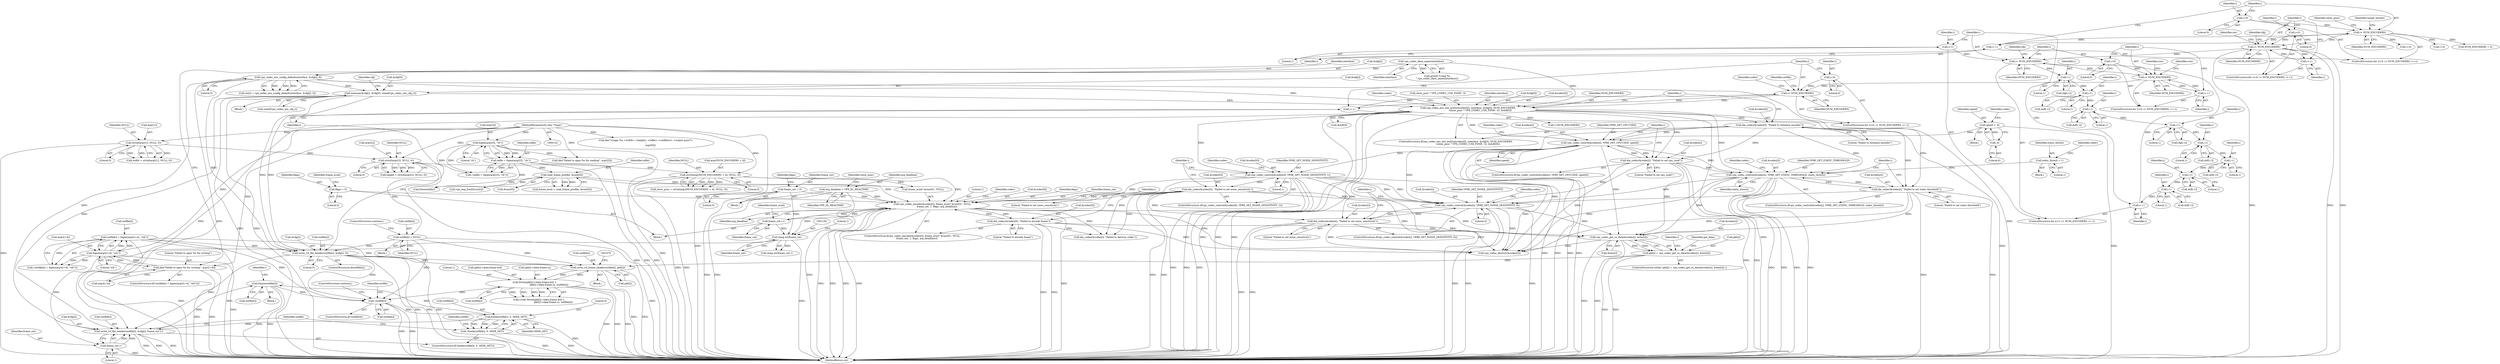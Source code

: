digraph "1_Android_5a9753fca56f0eeb9f61e342b2fccffc364f9426_22@API" {
"1001288" [label="(Call,fclose(outfile[i]))"];
"1001277" [label="(Call,write_ivf_file_header(outfile[i], &cfg[i], frame_cnt-1))"];
"1001271" [label="(Call,fseek(outfile[i], 0, SEEK_SET))"];
"1001264" [label="(Call,!outfile[i])"];
"1000707" [label="(Call,write_ivf_file_header(outfile[i], &cfg[i], 0))"];
"1000273" [label="(Call,outfile[i] = fopen(argv[i+4], \"wb\"))"];
"1000277" [label="(Call,fopen(argv[i+4], \"wb\"))"];
"1000284" [label="(Call,die(\"Failed to open %s for writing\", argv[i+4]))"];
"1000134" [label="(MethodParameterIn,char **argv)"];
"1000265" [label="(Call,outfile[i] = NULL)"];
"1000209" [label="(Call,strtol(argv[2], NULL, 0))"];
"1000201" [label="(Call,strtol(argv[1], NULL, 0))"];
"1000491" [label="(Call,memcpy(&cfg[i], &cfg[0], sizeof(vpx_codec_enc_cfg_t)))"];
"1000315" [label="(Call,vpx_codec_enc_config_default(interface, &cfg[i], 0))"];
"1000197" [label="(Call,vpx_codec_iface_name(interface))"];
"1001288" [label="(Call,fclose(outfile[i]))"];
"1001071" [label="(Call,fwrite(pkt[i]->data.frame.buf, 1,\n                                      pkt[i]->data.frame.sz, outfile[i]))"];
"1001062" [label="(Call,write_ivf_frame_header(outfile[i], pkt[i]))"];
"1001037" [label="(Call,pkt[i] = vpx_codec_get_cx_data(&codec[i], &iter[i]))"];
"1001041" [label="(Call,vpx_codec_get_cx_data(&codec[i], &iter[i]))"];
"1001015" [label="(Call,die_codec(&codec[0], \"Failed to encode frame\"))"];
"1000999" [label="(Call,vpx_codec_encode(&codec[0], frame_avail? &raw[0] : NULL,\n            frame_cnt, 1, flags, arg_deadline))"];
"1000807" [label="(Call,die_codec(&codec[0], \"Failed to set noise_sensitivity\"))"];
"1000800" [label="(Call,vpx_codec_control(&codec[0], VP8E_SET_NOISE_SENSITIVITY, 1))"];
"1000717" [label="(Call,vpx_codec_enc_init_multi(&codec[0], interface, &cfg[0], NUM_ENCODERS,\n                                 (show_psnr ? VPX_CODEC_USE_PSNR : 0), &dsf[0]))"];
"1000698" [label="(Call,i< NUM_ENCODERS)"];
"1000695" [label="(Call,i=0)"];
"1000701" [label="(Call,i++)"];
"1000637" [label="(Call,i< NUM_ENCODERS)"];
"1000640" [label="(Call,i++)"];
"1000634" [label="(Call,i=0)"];
"1000485" [label="(Call,i< NUM_ENCODERS)"];
"1000488" [label="(Call,i++)"];
"1000601" [label="(Call,i-1)"];
"1000586" [label="(Call,i-1)"];
"1000570" [label="(Call,i-1)"];
"1000562" [label="(Call,i-1)"];
"1000555" [label="(Call,i-1)"];
"1000542" [label="(Call,i-1)"];
"1000534" [label="(Call,i-1)"];
"1000527" [label="(Call,i-1)"];
"1000482" [label="(Call,i=1)"];
"1000305" [label="(Call,i< NUM_ENCODERS)"];
"1000308" [label="(Call,i++)"];
"1000302" [label="(Call,i=0)"];
"1000253" [label="(Call,i< NUM_ENCODERS)"];
"1000250" [label="(Call,i=0)"];
"1000256" [label="(Call,i++)"];
"1000736" [label="(Call,die_codec(&codec[0], \"Failed to initialize encoder\"))"];
"1000857" [label="(Call,read_frame_p(infile, &raw[0]))"];
"1000237" [label="(Call,infile = fopen(argv[3], \"rb\"))"];
"1000239" [label="(Call,fopen(argv[3], \"rb\"))"];
"1000293" [label="(Call,strtol(argv[NUM_ENCODERS + 4], NULL, 0))"];
"1000141" [label="(Call,frame_cnt = 0)"];
"1001172" [label="(Call,frame_cnt++)"];
"1000852" [label="(Call,flags = 0)"];
"1000156" [label="(Call,arg_deadline = VPX_DL_REALTIME)"];
"1000758" [label="(Call,vpx_codec_control(&codec[i], VP8E_SET_CPUUSED, speed))"];
"1000765" [label="(Call,die_codec(&codec[i], \"Failed to set cpu_used\"))"];
"1000753" [label="(Call,speed = -6)"];
"1000755" [label="(Call,-6)"];
"1000824" [label="(Call,vpx_codec_control(&codec[i], VP8E_SET_NOISE_SENSITIVITY, 0))"];
"1000831" [label="(Call,die_codec(&codec[i], \"Failed to set noise_sensitivity\"))"];
"1000793" [label="(Call,die_codec(&codec[i], \"Failed to set static threshold\"))"];
"1000786" [label="(Call,vpx_codec_control(&codec[i], VP8E_SET_STATIC_THRESHOLD, static_thresh))"];
"1000782" [label="(Call,static_thresh = 1)"];
"1001285" [label="(Call,frame_cnt-1)"];
"1001181" [label="(Call,(long int)frame_cnt)"];
"1001270" [label="(Call,!fseek(outfile[i], 0, SEEK_SET))"];
"1001042" [label="(Call,&codec[i])"];
"1000481" [label="(ControlStructure,for (i=1; i< NUM_ENCODERS; i++))"];
"1000303" [label="(Identifier,i)"];
"1000783" [label="(Identifier,static_thresh)"];
"1001268" [label="(ControlStructure,continue;)"];
"1000755" [label="(Call,-6)"];
"1000637" [label="(Call,i< NUM_ENCODERS)"];
"1000754" [label="(Identifier,speed)"];
"1000805" [label="(Identifier,VP8E_SET_NOISE_SENSITIVITY)"];
"1000782" [label="(Call,static_thresh = 1)"];
"1000707" [label="(Call,write_ivf_file_header(outfile[i], &cfg[i], 0))"];
"1000792" [label="(Identifier,static_thresh)"];
"1000195" [label="(Call,printf(\"Using %s\n\",vpx_codec_iface_name(interface)))"];
"1000202" [label="(Call,argv[1])"];
"1001011" [label="(Identifier,frame_cnt)"];
"1000305" [label="(Call,i< NUM_ENCODERS)"];
"1000143" [label="(Literal,0)"];
"1000757" [label="(ControlStructure,if(vpx_codec_control(&codec[i], VP8E_SET_CPUUSED, speed)))"];
"1000705" [label="(Identifier,outfile)"];
"1000759" [label="(Call,&codec[i])"];
"1000278" [label="(Call,argv[i+4])"];
"1000492" [label="(Call,&cfg[i])"];
"1001052" [label="(Identifier,got_data)"];
"1000603" [label="(Literal,1)"];
"1000711" [label="(Call,&cfg[i])"];
"1000765" [label="(Call,die_codec(&codec[i], \"Failed to set cpu_used\"))"];
"1001004" [label="(Call,frame_avail? &raw[0] : NULL)"];
"1000572" [label="(Literal,1)"];
"1000756" [label="(Literal,6)"];
"1000315" [label="(Call,vpx_codec_enc_config_default(interface, &cfg[i], 0))"];
"1001252" [label="(Call,die_codec(&codec[i], \"Failed to destroy codec\"))"];
"1001289" [label="(Call,outfile[i])"];
"1000715" [label="(Literal,0)"];
"1000135" [label="(Block,)"];
"1001269" [label="(ControlStructure,if(!fseek(outfile[i], 0, SEEK_SET)))"];
"1001286" [label="(Identifier,frame_cnt)"];
"1000214" [label="(Literal,0)"];
"1000836" [label="(Literal,\"Failed to set noise_sensitivity\")"];
"1001194" [label="(Block,)"];
"1000640" [label="(Call,i++)"];
"1000784" [label="(Literal,1)"];
"1000270" [label="(ControlStructure,continue;)"];
"1000636" [label="(Literal,0)"];
"1000265" [label="(Call,outfile[i] = NULL)"];
"1001275" [label="(Literal,0)"];
"1000824" [label="(Call,vpx_codec_control(&codec[i], VP8E_SET_NOISE_SENSITIVITY, 0))"];
"1000588" [label="(Literal,1)"];
"1000483" [label="(Identifier,i)"];
"1001193" [label="(Identifier,i)"];
"1000845" [label="(Identifier,frame_avail)"];
"1001281" [label="(Call,&cfg[i])"];
"1000599" [label="(Call,dsf[i-1])"];
"1001081" [label="(Literal,1)"];
"1000190" [label="(Call,die(\"Usage: %s <width> <height> <infile> <outfile(s)> <output psnr?>\n\",\n             argv[0]))"];
"1000308" [label="(Call,i++)"];
"1000834" [label="(Identifier,codec)"];
"1000746" [label="(Call,i<NUM_ENCODERS)"];
"1001258" [label="(Call,vpx_img_free(&raw[i]))"];
"1001020" [label="(Literal,\"Failed to encode frame\")"];
"1000587" [label="(Identifier,i)"];
"1000638" [label="(Identifier,i)"];
"1000243" [label="(Literal,\"rb\")"];
"1000563" [label="(Identifier,i)"];
"1000831" [label="(Call,die_codec(&codec[i], \"Failed to set noise_sensitivity\"))"];
"1000292" [label="(Identifier,show_psnr)"];
"1000236" [label="(Call,!(infile = fopen(argv[3], \"rb\")))"];
"1000252" [label="(Literal,0)"];
"1001265" [label="(Call,outfile[i])"];
"1000750" [label="(Identifier,i)"];
"1000534" [label="(Call,i-1)"];
"1000487" [label="(Identifier,NUM_ENCODERS)"];
"1000553" [label="(Call,cfg[i-1])"];
"1000536" [label="(Literal,1)"];
"1001180" [label="(Call,(long int)frame_cnt-1)"];
"1000307" [label="(Identifier,NUM_ENCODERS)"];
"1000770" [label="(Literal,\"Failed to set cpu_used\")"];
"1000494" [label="(Identifier,cfg)"];
"1000300" [label="(Literal,0)"];
"1000832" [label="(Call,&codec[i])"];
"1000830" [label="(Literal,0)"];
"1000722" [label="(Identifier,interface)"];
"1000678" [label="(Identifier,raw)"];
"1000852" [label="(Call,flags = 0)"];
"1000198" [label="(Identifier,interface)"];
"1001013" [label="(Identifier,flags)"];
"1000761" [label="(Identifier,codec)"];
"1000197" [label="(Call,vpx_codec_iface_name(interface))"];
"1000698" [label="(Call,i< NUM_ENCODERS)"];
"1000634" [label="(Call,i=0)"];
"1000847" [label="(Block,)"];
"1000753" [label="(Call,speed = -6)"];
"1000766" [label="(Call,&codec[i])"];
"1000272" [label="(Call,!(outfile[i] = fopen(argv[i+4], \"wb\")))"];
"1000156" [label="(Call,arg_deadline = VPX_DL_REALTIME)"];
"1000564" [label="(Literal,1)"];
"1000316" [label="(Identifier,interface)"];
"1000737" [label="(Call,&codec[0])"];
"1001091" [label="(Call,outfile[i])"];
"1000311" [label="(Call,res[i] = vpx_codec_enc_config_default(interface, &cfg[i], 0))"];
"1001037" [label="(Call,pkt[i] = vpx_codec_get_cx_data(&codec[i], &iter[i]))"];
"1000810" [label="(Identifier,codec)"];
"1000699" [label="(Identifier,i)"];
"1000562" [label="(Call,i-1)"];
"1000296" [label="(Call,NUM_ENCODERS + 4)"];
"1000812" [label="(Literal,\"Failed to set noise_sensitivity\")"];
"1000285" [label="(Literal,\"Failed to open %s for writing\")"];
"1001296" [label="(MethodReturn,int)"];
"1000723" [label="(Call,&cfg[0])"];
"1001173" [label="(Identifier,frame_cnt)"];
"1000505" [label="(Identifier,cfg)"];
"1001023" [label="(Identifier,i)"];
"1000543" [label="(Identifier,i)"];
"1001015" [label="(Call,die_codec(&codec[0], \"Failed to encode frame\"))"];
"1000999" [label="(Call,vpx_codec_encode(&codec[0], frame_avail? &raw[0] : NULL,\n            frame_cnt, 1, flags, arg_deadline))"];
"1000736" [label="(Call,die_codec(&codec[0], \"Failed to initialize encoder\"))"];
"1000779" [label="(Identifier,i)"];
"1001014" [label="(Identifier,arg_deadline)"];
"1000283" [label="(Literal,\"wb\")"];
"1000807" [label="(Call,die_codec(&codec[0], \"Failed to set noise_sensitivity\"))"];
"1000244" [label="(Call,die(\"Failed to open %s for reading\", argv[3]))"];
"1000525" [label="(Call,cfg[i-1])"];
"1000485" [label="(Call,i< NUM_ENCODERS)"];
"1001276" [label="(Identifier,SEEK_SET)"];
"1001071" [label="(Call,fwrite(pkt[i]->data.frame.buf, 1,\n                                      pkt[i]->data.frame.sz, outfile[i]))"];
"1001063" [label="(Call,outfile[i])"];
"1000786" [label="(Call,vpx_codec_control(&codec[i], VP8E_SET_STATIC_THRESHOLD, static_thresh))"];
"1001016" [label="(Call,&codec[0])"];
"1000586" [label="(Call,i-1)"];
"1000257" [label="(Identifier,i)"];
"1000253" [label="(Call,i< NUM_ENCODERS)"];
"1000798" [label="(Literal,\"Failed to set static threshold\")"];
"1000708" [label="(Call,outfile[i])"];
"1001184" [label="(Literal,1)"];
"1000796" [label="(Identifier,codec)"];
"1000262" [label="(Identifier,target_bitrate)"];
"1000716" [label="(ControlStructure,if(vpx_codec_enc_init_multi(&codec[0], interface, &cfg[0], NUM_ENCODERS,\n                                 (show_psnr ? VPX_CODEC_USE_PSNR : 0), &dsf[0])))"];
"1000529" [label="(Literal,1)"];
"1000205" [label="(Identifier,NULL)"];
"1000647" [label="(Identifier,raw)"];
"1000633" [label="(ControlStructure,for (i=0; i< NUM_ENCODERS; i++))"];
"1000801" [label="(Call,&codec[0])"];
"1000527" [label="(Call,i-1)"];
"1000302" [label="(Call,i=0)"];
"1000288" [label="(Call,i+4)"];
"1000808" [label="(Call,&codec[0])"];
"1000274" [label="(Call,outfile[i])"];
"1001060" [label="(Block,)"];
"1000700" [label="(Identifier,NUM_ENCODERS)"];
"1000601" [label="(Call,i-1)"];
"1000584" [label="(Call,dsf[i-1])"];
"1000556" [label="(Identifier,i)"];
"1000277" [label="(Call,fopen(argv[i+4], \"wb\"))"];
"1000238" [label="(Identifier,infile)"];
"1000856" [label="(Identifier,frame_avail)"];
"1000251" [label="(Identifier,i)"];
"1000304" [label="(Literal,0)"];
"1000157" [label="(Identifier,arg_deadline)"];
"1000785" [label="(ControlStructure,if(vpx_codec_control(&codec[i], VP8E_SET_STATIC_THRESHOLD, static_thresh)))"];
"1000602" [label="(Identifier,i)"];
"1001046" [label="(Call,&iter[i])"];
"1000568" [label="(Call,dsf[i-1])"];
"1000806" [label="(Literal,1)"];
"1000789" [label="(Identifier,codec)"];
"1000313" [label="(Identifier,res)"];
"1001278" [label="(Call,outfile[i])"];
"1001290" [label="(Identifier,outfile)"];
"1000134" [label="(MethodParameterIn,char **argv)"];
"1001072" [label="(Call,pkt[i]->data.frame.buf)"];
"1000209" [label="(Call,strtol(argv[2], NULL, 0))"];
"1000486" [label="(Identifier,i)"];
"1000201" [label="(Call,strtol(argv[1], NULL, 0))"];
"1000306" [label="(Identifier,i)"];
"1001272" [label="(Call,outfile[i])"];
"1000540" [label="(Call,dsf[i-1])"];
"1000249" [label="(ControlStructure,for (i=0; i< NUM_ENCODERS; i++))"];
"1000758" [label="(Call,vpx_codec_control(&codec[i], VP8E_SET_CPUUSED, speed))"];
"1000858" [label="(Identifier,infile)"];
"1000764" [label="(Identifier,speed)"];
"1000206" [label="(Literal,0)"];
"1000250" [label="(Call,i=0)"];
"1000293" [label="(Call,strtol(argv[NUM_ENCODERS + 4], NULL, 0))"];
"1000780" [label="(Block,)"];
"1000718" [label="(Call,&codec[0])"];
"1000141" [label="(Call,frame_cnt = 0)"];
"1001273" [label="(Identifier,outfile)"];
"1000815" [label="(Identifier,i)"];
"1000255" [label="(Identifier,NUM_ENCODERS)"];
"1001066" [label="(Call,pkt[i])"];
"1000542" [label="(Call,i-1)"];
"1001012" [label="(Literal,1)"];
"1001264" [label="(Call,!outfile[i])"];
"1000741" [label="(Literal,\"Failed to initialize encoder\")"];
"1000800" [label="(Call,vpx_codec_control(&codec[0], VP8E_SET_NOISE_SENSITIVITY, 1))"];
"1000271" [label="(ControlStructure,if(!(outfile[i] = fopen(argv[i+4], \"wb\"))))"];
"1000823" [label="(ControlStructure,if(vpx_codec_control(&codec[i], VP8E_SET_NOISE_SENSITIVITY, 0)))"];
"1000555" [label="(Call,i-1)"];
"1000269" [label="(Identifier,NULL)"];
"1001183" [label="(Identifier,frame_cnt)"];
"1000294" [label="(Call,argv[NUM_ENCODERS + 4])"];
"1001181" [label="(Call,(long int)frame_cnt)"];
"1000641" [label="(Identifier,i)"];
"1001176" [label="(Call,fclose(infile))"];
"1000158" [label="(Identifier,VPX_DL_REALTIME)"];
"1001069" [label="(Call,(void) fwrite(pkt[i]->data.frame.buf, 1,\n                                      pkt[i]->data.frame.sz, outfile[i]))"];
"1000210" [label="(Call,argv[2])"];
"1000571" [label="(Identifier,i)"];
"1000702" [label="(Identifier,i)"];
"1000321" [label="(Literal,0)"];
"1000859" [label="(Call,&raw[0])"];
"1000199" [label="(Call,width = strtol(argv[1], NULL, 0))"];
"1000535" [label="(Identifier,i)"];
"1000727" [label="(Identifier,NUM_ENCODERS)"];
"1000309" [label="(Identifier,i)"];
"1000286" [label="(Call,argv[i+4])"];
"1000570" [label="(Call,i-1)"];
"1000744" [label="(Identifier,i)"];
"1000544" [label="(Literal,1)"];
"1000751" [label="(Block,)"];
"1000825" [label="(Call,&codec[i])"];
"1000557" [label="(Literal,1)"];
"1001036" [label="(ControlStructure,while( (pkt[i] = vpx_codec_get_cx_data(&codec[i], &iter[i])) ))"];
"1000484" [label="(Literal,1)"];
"1000284" [label="(Call,die(\"Failed to open %s for writing\", argv[i+4]))"];
"1001062" [label="(Call,write_ivf_frame_header(outfile[i], pkt[i]))"];
"1000161" [label="(Identifier,show_psnr)"];
"1000732" [label="(Call,&dsf[0])"];
"1000853" [label="(Identifier,flags)"];
"1001263" [label="(ControlStructure,if(!outfile[i]))"];
"1001082" [label="(Call,pkt[i]->data.frame.sz)"];
"1000207" [label="(Call,height = strtol(argv[2], NULL, 0))"];
"1000299" [label="(Identifier,NULL)"];
"1000739" [label="(Identifier,codec)"];
"1000695" [label="(Call,i=0)"];
"1000491" [label="(Call,memcpy(&cfg[i], &cfg[0], sizeof(vpx_codec_enc_cfg_t)))"];
"1000273" [label="(Call,outfile[i] = fopen(argv[i+4], \"wb\"))"];
"1000266" [label="(Call,outfile[i])"];
"1000696" [label="(Identifier,i)"];
"1000317" [label="(Call,&cfg[i])"];
"1000720" [label="(Identifier,codec)"];
"1000280" [label="(Call,i+4)"];
"1000794" [label="(Call,&codec[i])"];
"1000291" [label="(Call,show_psnr = strtol(argv[NUM_ENCODERS + 4], NULL, 0))"];
"1000560" [label="(Call,dsf[i-1])"];
"1001277" [label="(Call,write_ivf_file_header(outfile[i], &cfg[i], frame_cnt-1))"];
"1000728" [label="(Call,show_psnr ? VPX_CODEC_USE_PSNR : 0)"];
"1000532" [label="(Call,dsf[i-1])"];
"1000787" [label="(Call,&codec[i])"];
"1000142" [label="(Identifier,frame_cnt)"];
"1000998" [label="(ControlStructure,if(vpx_codec_encode(&codec[0], frame_avail? &raw[0] : NULL,\n            frame_cnt, 1, flags, arg_deadline)))"];
"1000703" [label="(ControlStructure,if(outfile[i]))"];
"1000500" [label="(Call,sizeof(vpx_codec_enc_cfg_t))"];
"1000153" [label="(Identifier,flags)"];
"1001279" [label="(Identifier,outfile)"];
"1000855" [label="(Call,frame_avail = read_frame_p(infile, &raw[0]))"];
"1001247" [label="(Call,vpx_codec_destroy(&codec[i]))"];
"1000338" [label="(Identifier,cfg)"];
"1000301" [label="(ControlStructure,for (i=0; i< NUM_ENCODERS; i++))"];
"1000763" [label="(Identifier,VP8E_SET_CPUUSED)"];
"1000639" [label="(Identifier,NUM_ENCODERS)"];
"1000799" [label="(ControlStructure,if(vpx_codec_control(&codec[0], VP8E_SET_NOISE_SENSITIVITY, 1)))"];
"1000254" [label="(Identifier,i)"];
"1001270" [label="(Call,!fseek(outfile[i], 0, SEEK_SET))"];
"1000857" [label="(Call,read_frame_p(infile, &raw[0]))"];
"1000697" [label="(Literal,0)"];
"1000490" [label="(Block,)"];
"1000793" [label="(Call,die_codec(&codec[i], \"Failed to set static threshold\"))"];
"1000237" [label="(Call,infile = fopen(argv[3], \"rb\"))"];
"1001018" [label="(Identifier,codec)"];
"1000213" [label="(Identifier,NULL)"];
"1001285" [label="(Call,frame_cnt-1)"];
"1000829" [label="(Identifier,VP8E_SET_NOISE_SENSITIVITY)"];
"1001288" [label="(Call,fclose(outfile[i]))"];
"1001271" [label="(Call,fseek(outfile[i], 0, SEEK_SET))"];
"1001172" [label="(Call,frame_cnt++)"];
"1000482" [label="(Call,i=1)"];
"1001038" [label="(Call,pkt[i])"];
"1000701" [label="(Call,i++)"];
"1000489" [label="(Identifier,i)"];
"1000264" [label="(Block,)"];
"1000528" [label="(Identifier,i)"];
"1001000" [label="(Call,&codec[0])"];
"1001031" [label="(Identifier,i)"];
"1000854" [label="(Literal,0)"];
"1000768" [label="(Identifier,codec)"];
"1000791" [label="(Identifier,VP8E_SET_STATIC_THRESHOLD)"];
"1000256" [label="(Call,i++)"];
"1000635" [label="(Identifier,i)"];
"1000821" [label="(Identifier,i)"];
"1000496" [label="(Call,&cfg[0])"];
"1001287" [label="(Literal,1)"];
"1000488" [label="(Call,i++)"];
"1000694" [label="(ControlStructure,for (i=0; i< NUM_ENCODERS; i++))"];
"1000717" [label="(Call,vpx_codec_enc_init_multi(&codec[0], interface, &cfg[0], NUM_ENCODERS,\n                                 (show_psnr ? VPX_CODEC_USE_PSNR : 0), &dsf[0]))"];
"1000240" [label="(Call,argv[3])"];
"1001041" [label="(Call,vpx_codec_get_cx_data(&codec[i], &iter[i]))"];
"1000239" [label="(Call,fopen(argv[3], \"rb\"))"];
"1001288" -> "1001194"  [label="AST: "];
"1001288" -> "1001289"  [label="CFG: "];
"1001289" -> "1001288"  [label="AST: "];
"1001193" -> "1001288"  [label="CFG: "];
"1001288" -> "1001296"  [label="DDG: "];
"1001288" -> "1001296"  [label="DDG: "];
"1001288" -> "1001264"  [label="DDG: "];
"1001277" -> "1001288"  [label="DDG: "];
"1001271" -> "1001288"  [label="DDG: "];
"1001277" -> "1001269"  [label="AST: "];
"1001277" -> "1001285"  [label="CFG: "];
"1001278" -> "1001277"  [label="AST: "];
"1001281" -> "1001277"  [label="AST: "];
"1001285" -> "1001277"  [label="AST: "];
"1001290" -> "1001277"  [label="CFG: "];
"1001277" -> "1001296"  [label="DDG: "];
"1001277" -> "1001296"  [label="DDG: "];
"1001277" -> "1001296"  [label="DDG: "];
"1001271" -> "1001277"  [label="DDG: "];
"1000707" -> "1001277"  [label="DDG: "];
"1000491" -> "1001277"  [label="DDG: "];
"1000717" -> "1001277"  [label="DDG: "];
"1000315" -> "1001277"  [label="DDG: "];
"1001285" -> "1001277"  [label="DDG: "];
"1001285" -> "1001277"  [label="DDG: "];
"1001271" -> "1001270"  [label="AST: "];
"1001271" -> "1001276"  [label="CFG: "];
"1001272" -> "1001271"  [label="AST: "];
"1001275" -> "1001271"  [label="AST: "];
"1001276" -> "1001271"  [label="AST: "];
"1001270" -> "1001271"  [label="CFG: "];
"1001271" -> "1001296"  [label="DDG: "];
"1001271" -> "1001270"  [label="DDG: "];
"1001271" -> "1001270"  [label="DDG: "];
"1001271" -> "1001270"  [label="DDG: "];
"1001264" -> "1001271"  [label="DDG: "];
"1001264" -> "1001263"  [label="AST: "];
"1001264" -> "1001265"  [label="CFG: "];
"1001265" -> "1001264"  [label="AST: "];
"1001268" -> "1001264"  [label="CFG: "];
"1001273" -> "1001264"  [label="CFG: "];
"1001264" -> "1001296"  [label="DDG: "];
"1001264" -> "1001296"  [label="DDG: "];
"1000707" -> "1001264"  [label="DDG: "];
"1000265" -> "1001264"  [label="DDG: "];
"1000273" -> "1001264"  [label="DDG: "];
"1001071" -> "1001264"  [label="DDG: "];
"1000707" -> "1000703"  [label="AST: "];
"1000707" -> "1000715"  [label="CFG: "];
"1000708" -> "1000707"  [label="AST: "];
"1000711" -> "1000707"  [label="AST: "];
"1000715" -> "1000707"  [label="AST: "];
"1000702" -> "1000707"  [label="CFG: "];
"1000707" -> "1001296"  [label="DDG: "];
"1000707" -> "1001296"  [label="DDG: "];
"1000707" -> "1001296"  [label="DDG: "];
"1000273" -> "1000707"  [label="DDG: "];
"1000265" -> "1000707"  [label="DDG: "];
"1000491" -> "1000707"  [label="DDG: "];
"1000491" -> "1000707"  [label="DDG: "];
"1000315" -> "1000707"  [label="DDG: "];
"1000707" -> "1001062"  [label="DDG: "];
"1000273" -> "1000272"  [label="AST: "];
"1000273" -> "1000277"  [label="CFG: "];
"1000274" -> "1000273"  [label="AST: "];
"1000277" -> "1000273"  [label="AST: "];
"1000272" -> "1000273"  [label="CFG: "];
"1000273" -> "1001296"  [label="DDG: "];
"1000273" -> "1001296"  [label="DDG: "];
"1000273" -> "1000272"  [label="DDG: "];
"1000277" -> "1000273"  [label="DDG: "];
"1000277" -> "1000273"  [label="DDG: "];
"1000273" -> "1001062"  [label="DDG: "];
"1000277" -> "1000283"  [label="CFG: "];
"1000278" -> "1000277"  [label="AST: "];
"1000283" -> "1000277"  [label="AST: "];
"1000277" -> "1001296"  [label="DDG: "];
"1000277" -> "1000272"  [label="DDG: "];
"1000277" -> "1000272"  [label="DDG: "];
"1000284" -> "1000277"  [label="DDG: "];
"1000134" -> "1000277"  [label="DDG: "];
"1000277" -> "1000284"  [label="DDG: "];
"1000284" -> "1000271"  [label="AST: "];
"1000284" -> "1000286"  [label="CFG: "];
"1000285" -> "1000284"  [label="AST: "];
"1000286" -> "1000284"  [label="AST: "];
"1000257" -> "1000284"  [label="CFG: "];
"1000284" -> "1001296"  [label="DDG: "];
"1000284" -> "1001296"  [label="DDG: "];
"1000134" -> "1000284"  [label="DDG: "];
"1000134" -> "1000132"  [label="AST: "];
"1000134" -> "1001296"  [label="DDG: "];
"1000134" -> "1000190"  [label="DDG: "];
"1000134" -> "1000201"  [label="DDG: "];
"1000134" -> "1000209"  [label="DDG: "];
"1000134" -> "1000239"  [label="DDG: "];
"1000134" -> "1000244"  [label="DDG: "];
"1000134" -> "1000293"  [label="DDG: "];
"1000265" -> "1000264"  [label="AST: "];
"1000265" -> "1000269"  [label="CFG: "];
"1000266" -> "1000265"  [label="AST: "];
"1000269" -> "1000265"  [label="AST: "];
"1000270" -> "1000265"  [label="CFG: "];
"1000265" -> "1001296"  [label="DDG: "];
"1000209" -> "1000265"  [label="DDG: "];
"1000265" -> "1001062"  [label="DDG: "];
"1000209" -> "1000207"  [label="AST: "];
"1000209" -> "1000214"  [label="CFG: "];
"1000210" -> "1000209"  [label="AST: "];
"1000213" -> "1000209"  [label="AST: "];
"1000214" -> "1000209"  [label="AST: "];
"1000207" -> "1000209"  [label="CFG: "];
"1000209" -> "1001296"  [label="DDG: "];
"1000209" -> "1000207"  [label="DDG: "];
"1000209" -> "1000207"  [label="DDG: "];
"1000209" -> "1000207"  [label="DDG: "];
"1000201" -> "1000209"  [label="DDG: "];
"1000209" -> "1000293"  [label="DDG: "];
"1000201" -> "1000199"  [label="AST: "];
"1000201" -> "1000206"  [label="CFG: "];
"1000202" -> "1000201"  [label="AST: "];
"1000205" -> "1000201"  [label="AST: "];
"1000206" -> "1000201"  [label="AST: "];
"1000199" -> "1000201"  [label="CFG: "];
"1000201" -> "1001296"  [label="DDG: "];
"1000201" -> "1000199"  [label="DDG: "];
"1000201" -> "1000199"  [label="DDG: "];
"1000201" -> "1000199"  [label="DDG: "];
"1000491" -> "1000490"  [label="AST: "];
"1000491" -> "1000500"  [label="CFG: "];
"1000492" -> "1000491"  [label="AST: "];
"1000496" -> "1000491"  [label="AST: "];
"1000500" -> "1000491"  [label="AST: "];
"1000505" -> "1000491"  [label="CFG: "];
"1000491" -> "1001296"  [label="DDG: "];
"1000491" -> "1001296"  [label="DDG: "];
"1000315" -> "1000491"  [label="DDG: "];
"1000491" -> "1000717"  [label="DDG: "];
"1000315" -> "1000311"  [label="AST: "];
"1000315" -> "1000321"  [label="CFG: "];
"1000316" -> "1000315"  [label="AST: "];
"1000317" -> "1000315"  [label="AST: "];
"1000321" -> "1000315"  [label="AST: "];
"1000311" -> "1000315"  [label="CFG: "];
"1000315" -> "1001296"  [label="DDG: "];
"1000315" -> "1001296"  [label="DDG: "];
"1000315" -> "1000311"  [label="DDG: "];
"1000315" -> "1000311"  [label="DDG: "];
"1000315" -> "1000311"  [label="DDG: "];
"1000197" -> "1000315"  [label="DDG: "];
"1000315" -> "1000717"  [label="DDG: "];
"1000197" -> "1000195"  [label="AST: "];
"1000197" -> "1000198"  [label="CFG: "];
"1000198" -> "1000197"  [label="AST: "];
"1000195" -> "1000197"  [label="CFG: "];
"1000197" -> "1000195"  [label="DDG: "];
"1000197" -> "1000717"  [label="DDG: "];
"1001071" -> "1001069"  [label="AST: "];
"1001071" -> "1001091"  [label="CFG: "];
"1001072" -> "1001071"  [label="AST: "];
"1001081" -> "1001071"  [label="AST: "];
"1001082" -> "1001071"  [label="AST: "];
"1001091" -> "1001071"  [label="AST: "];
"1001069" -> "1001071"  [label="CFG: "];
"1001071" -> "1001296"  [label="DDG: "];
"1001071" -> "1001296"  [label="DDG: "];
"1001071" -> "1001296"  [label="DDG: "];
"1001071" -> "1001062"  [label="DDG: "];
"1001071" -> "1001069"  [label="DDG: "];
"1001071" -> "1001069"  [label="DDG: "];
"1001071" -> "1001069"  [label="DDG: "];
"1001071" -> "1001069"  [label="DDG: "];
"1001062" -> "1001071"  [label="DDG: "];
"1001062" -> "1001060"  [label="AST: "];
"1001062" -> "1001066"  [label="CFG: "];
"1001063" -> "1001062"  [label="AST: "];
"1001066" -> "1001062"  [label="AST: "];
"1001070" -> "1001062"  [label="CFG: "];
"1001062" -> "1001296"  [label="DDG: "];
"1001062" -> "1001296"  [label="DDG: "];
"1001037" -> "1001062"  [label="DDG: "];
"1001037" -> "1001036"  [label="AST: "];
"1001037" -> "1001041"  [label="CFG: "];
"1001038" -> "1001037"  [label="AST: "];
"1001041" -> "1001037"  [label="AST: "];
"1001052" -> "1001037"  [label="CFG: "];
"1001031" -> "1001037"  [label="CFG: "];
"1001037" -> "1001296"  [label="DDG: "];
"1001037" -> "1001296"  [label="DDG: "];
"1001041" -> "1001037"  [label="DDG: "];
"1001041" -> "1001037"  [label="DDG: "];
"1001041" -> "1001046"  [label="CFG: "];
"1001042" -> "1001041"  [label="AST: "];
"1001046" -> "1001041"  [label="AST: "];
"1001041" -> "1001296"  [label="DDG: "];
"1001041" -> "1001296"  [label="DDG: "];
"1001015" -> "1001041"  [label="DDG: "];
"1000758" -> "1001041"  [label="DDG: "];
"1000824" -> "1001041"  [label="DDG: "];
"1000999" -> "1001041"  [label="DDG: "];
"1000765" -> "1001041"  [label="DDG: "];
"1000831" -> "1001041"  [label="DDG: "];
"1000793" -> "1001041"  [label="DDG: "];
"1000786" -> "1001041"  [label="DDG: "];
"1001041" -> "1001247"  [label="DDG: "];
"1001015" -> "1000998"  [label="AST: "];
"1001015" -> "1001020"  [label="CFG: "];
"1001016" -> "1001015"  [label="AST: "];
"1001020" -> "1001015"  [label="AST: "];
"1001023" -> "1001015"  [label="CFG: "];
"1001015" -> "1001296"  [label="DDG: "];
"1001015" -> "1001296"  [label="DDG: "];
"1001015" -> "1000999"  [label="DDG: "];
"1000999" -> "1001015"  [label="DDG: "];
"1001015" -> "1001247"  [label="DDG: "];
"1001015" -> "1001252"  [label="DDG: "];
"1000999" -> "1000998"  [label="AST: "];
"1000999" -> "1001014"  [label="CFG: "];
"1001000" -> "1000999"  [label="AST: "];
"1001004" -> "1000999"  [label="AST: "];
"1001011" -> "1000999"  [label="AST: "];
"1001012" -> "1000999"  [label="AST: "];
"1001013" -> "1000999"  [label="AST: "];
"1001014" -> "1000999"  [label="AST: "];
"1001018" -> "1000999"  [label="CFG: "];
"1001023" -> "1000999"  [label="CFG: "];
"1000999" -> "1001296"  [label="DDG: "];
"1000999" -> "1001296"  [label="DDG: "];
"1000999" -> "1001296"  [label="DDG: "];
"1000999" -> "1001296"  [label="DDG: "];
"1000999" -> "1001296"  [label="DDG: "];
"1000807" -> "1000999"  [label="DDG: "];
"1000800" -> "1000999"  [label="DDG: "];
"1000857" -> "1000999"  [label="DDG: "];
"1000293" -> "1000999"  [label="DDG: "];
"1000141" -> "1000999"  [label="DDG: "];
"1001172" -> "1000999"  [label="DDG: "];
"1000852" -> "1000999"  [label="DDG: "];
"1000156" -> "1000999"  [label="DDG: "];
"1000999" -> "1001172"  [label="DDG: "];
"1000999" -> "1001181"  [label="DDG: "];
"1000999" -> "1001247"  [label="DDG: "];
"1000999" -> "1001252"  [label="DDG: "];
"1000807" -> "1000799"  [label="AST: "];
"1000807" -> "1000812"  [label="CFG: "];
"1000808" -> "1000807"  [label="AST: "];
"1000812" -> "1000807"  [label="AST: "];
"1000815" -> "1000807"  [label="CFG: "];
"1000807" -> "1001296"  [label="DDG: "];
"1000807" -> "1001296"  [label="DDG: "];
"1000800" -> "1000807"  [label="DDG: "];
"1000807" -> "1000824"  [label="DDG: "];
"1000807" -> "1000831"  [label="DDG: "];
"1000807" -> "1001247"  [label="DDG: "];
"1000807" -> "1001252"  [label="DDG: "];
"1000800" -> "1000799"  [label="AST: "];
"1000800" -> "1000806"  [label="CFG: "];
"1000801" -> "1000800"  [label="AST: "];
"1000805" -> "1000800"  [label="AST: "];
"1000806" -> "1000800"  [label="AST: "];
"1000810" -> "1000800"  [label="CFG: "];
"1000815" -> "1000800"  [label="CFG: "];
"1000800" -> "1001296"  [label="DDG: "];
"1000800" -> "1001296"  [label="DDG: "];
"1000800" -> "1001296"  [label="DDG: "];
"1000717" -> "1000800"  [label="DDG: "];
"1000736" -> "1000800"  [label="DDG: "];
"1000800" -> "1000824"  [label="DDG: "];
"1000800" -> "1000824"  [label="DDG: "];
"1000800" -> "1000831"  [label="DDG: "];
"1000800" -> "1001247"  [label="DDG: "];
"1000800" -> "1001252"  [label="DDG: "];
"1000717" -> "1000716"  [label="AST: "];
"1000717" -> "1000732"  [label="CFG: "];
"1000718" -> "1000717"  [label="AST: "];
"1000722" -> "1000717"  [label="AST: "];
"1000723" -> "1000717"  [label="AST: "];
"1000727" -> "1000717"  [label="AST: "];
"1000728" -> "1000717"  [label="AST: "];
"1000732" -> "1000717"  [label="AST: "];
"1000739" -> "1000717"  [label="CFG: "];
"1000744" -> "1000717"  [label="CFG: "];
"1000717" -> "1001296"  [label="DDG: "];
"1000717" -> "1001296"  [label="DDG: "];
"1000717" -> "1001296"  [label="DDG: "];
"1000717" -> "1001296"  [label="DDG: "];
"1000717" -> "1001296"  [label="DDG: "];
"1000698" -> "1000717"  [label="DDG: "];
"1000717" -> "1000736"  [label="DDG: "];
"1000717" -> "1000746"  [label="DDG: "];
"1000717" -> "1000758"  [label="DDG: "];
"1000717" -> "1000765"  [label="DDG: "];
"1000717" -> "1000786"  [label="DDG: "];
"1000717" -> "1000793"  [label="DDG: "];
"1000698" -> "1000694"  [label="AST: "];
"1000698" -> "1000700"  [label="CFG: "];
"1000699" -> "1000698"  [label="AST: "];
"1000700" -> "1000698"  [label="AST: "];
"1000705" -> "1000698"  [label="CFG: "];
"1000720" -> "1000698"  [label="CFG: "];
"1000695" -> "1000698"  [label="DDG: "];
"1000701" -> "1000698"  [label="DDG: "];
"1000637" -> "1000698"  [label="DDG: "];
"1000698" -> "1000701"  [label="DDG: "];
"1000695" -> "1000694"  [label="AST: "];
"1000695" -> "1000697"  [label="CFG: "];
"1000696" -> "1000695"  [label="AST: "];
"1000697" -> "1000695"  [label="AST: "];
"1000699" -> "1000695"  [label="CFG: "];
"1000701" -> "1000694"  [label="AST: "];
"1000701" -> "1000702"  [label="CFG: "];
"1000702" -> "1000701"  [label="AST: "];
"1000699" -> "1000701"  [label="CFG: "];
"1000637" -> "1000633"  [label="AST: "];
"1000637" -> "1000639"  [label="CFG: "];
"1000638" -> "1000637"  [label="AST: "];
"1000639" -> "1000637"  [label="AST: "];
"1000647" -> "1000637"  [label="CFG: "];
"1000678" -> "1000637"  [label="CFG: "];
"1000640" -> "1000637"  [label="DDG: "];
"1000634" -> "1000637"  [label="DDG: "];
"1000485" -> "1000637"  [label="DDG: "];
"1000637" -> "1000640"  [label="DDG: "];
"1000640" -> "1000633"  [label="AST: "];
"1000640" -> "1000641"  [label="CFG: "];
"1000641" -> "1000640"  [label="AST: "];
"1000638" -> "1000640"  [label="CFG: "];
"1000634" -> "1000633"  [label="AST: "];
"1000634" -> "1000636"  [label="CFG: "];
"1000635" -> "1000634"  [label="AST: "];
"1000636" -> "1000634"  [label="AST: "];
"1000638" -> "1000634"  [label="CFG: "];
"1000485" -> "1000481"  [label="AST: "];
"1000485" -> "1000487"  [label="CFG: "];
"1000486" -> "1000485"  [label="AST: "];
"1000487" -> "1000485"  [label="AST: "];
"1000494" -> "1000485"  [label="CFG: "];
"1000635" -> "1000485"  [label="CFG: "];
"1000488" -> "1000485"  [label="DDG: "];
"1000482" -> "1000485"  [label="DDG: "];
"1000305" -> "1000485"  [label="DDG: "];
"1000485" -> "1000527"  [label="DDG: "];
"1000488" -> "1000481"  [label="AST: "];
"1000488" -> "1000489"  [label="CFG: "];
"1000489" -> "1000488"  [label="AST: "];
"1000486" -> "1000488"  [label="CFG: "];
"1000601" -> "1000488"  [label="DDG: "];
"1000601" -> "1000599"  [label="AST: "];
"1000601" -> "1000603"  [label="CFG: "];
"1000602" -> "1000601"  [label="AST: "];
"1000603" -> "1000601"  [label="AST: "];
"1000599" -> "1000601"  [label="CFG: "];
"1000586" -> "1000601"  [label="DDG: "];
"1000586" -> "1000584"  [label="AST: "];
"1000586" -> "1000588"  [label="CFG: "];
"1000587" -> "1000586"  [label="AST: "];
"1000588" -> "1000586"  [label="AST: "];
"1000584" -> "1000586"  [label="CFG: "];
"1000570" -> "1000586"  [label="DDG: "];
"1000570" -> "1000568"  [label="AST: "];
"1000570" -> "1000572"  [label="CFG: "];
"1000571" -> "1000570"  [label="AST: "];
"1000572" -> "1000570"  [label="AST: "];
"1000568" -> "1000570"  [label="CFG: "];
"1000562" -> "1000570"  [label="DDG: "];
"1000562" -> "1000560"  [label="AST: "];
"1000562" -> "1000564"  [label="CFG: "];
"1000563" -> "1000562"  [label="AST: "];
"1000564" -> "1000562"  [label="AST: "];
"1000560" -> "1000562"  [label="CFG: "];
"1000555" -> "1000562"  [label="DDG: "];
"1000555" -> "1000553"  [label="AST: "];
"1000555" -> "1000557"  [label="CFG: "];
"1000556" -> "1000555"  [label="AST: "];
"1000557" -> "1000555"  [label="AST: "];
"1000553" -> "1000555"  [label="CFG: "];
"1000542" -> "1000555"  [label="DDG: "];
"1000542" -> "1000540"  [label="AST: "];
"1000542" -> "1000544"  [label="CFG: "];
"1000543" -> "1000542"  [label="AST: "];
"1000544" -> "1000542"  [label="AST: "];
"1000540" -> "1000542"  [label="CFG: "];
"1000534" -> "1000542"  [label="DDG: "];
"1000534" -> "1000532"  [label="AST: "];
"1000534" -> "1000536"  [label="CFG: "];
"1000535" -> "1000534"  [label="AST: "];
"1000536" -> "1000534"  [label="AST: "];
"1000532" -> "1000534"  [label="CFG: "];
"1000527" -> "1000534"  [label="DDG: "];
"1000527" -> "1000525"  [label="AST: "];
"1000527" -> "1000529"  [label="CFG: "];
"1000528" -> "1000527"  [label="AST: "];
"1000529" -> "1000527"  [label="AST: "];
"1000525" -> "1000527"  [label="CFG: "];
"1000482" -> "1000481"  [label="AST: "];
"1000482" -> "1000484"  [label="CFG: "];
"1000483" -> "1000482"  [label="AST: "];
"1000484" -> "1000482"  [label="AST: "];
"1000486" -> "1000482"  [label="CFG: "];
"1000305" -> "1000301"  [label="AST: "];
"1000305" -> "1000307"  [label="CFG: "];
"1000306" -> "1000305"  [label="AST: "];
"1000307" -> "1000305"  [label="AST: "];
"1000313" -> "1000305"  [label="CFG: "];
"1000338" -> "1000305"  [label="CFG: "];
"1000305" -> "1001296"  [label="DDG: "];
"1000305" -> "1001296"  [label="DDG: "];
"1000305" -> "1001296"  [label="DDG: "];
"1000308" -> "1000305"  [label="DDG: "];
"1000302" -> "1000305"  [label="DDG: "];
"1000253" -> "1000305"  [label="DDG: "];
"1000305" -> "1000308"  [label="DDG: "];
"1000308" -> "1000301"  [label="AST: "];
"1000308" -> "1000309"  [label="CFG: "];
"1000309" -> "1000308"  [label="AST: "];
"1000306" -> "1000308"  [label="CFG: "];
"1000302" -> "1000301"  [label="AST: "];
"1000302" -> "1000304"  [label="CFG: "];
"1000303" -> "1000302"  [label="AST: "];
"1000304" -> "1000302"  [label="AST: "];
"1000306" -> "1000302"  [label="CFG: "];
"1000253" -> "1000249"  [label="AST: "];
"1000253" -> "1000255"  [label="CFG: "];
"1000254" -> "1000253"  [label="AST: "];
"1000255" -> "1000253"  [label="AST: "];
"1000262" -> "1000253"  [label="CFG: "];
"1000292" -> "1000253"  [label="CFG: "];
"1000250" -> "1000253"  [label="DDG: "];
"1000256" -> "1000253"  [label="DDG: "];
"1000253" -> "1000256"  [label="DDG: "];
"1000253" -> "1000280"  [label="DDG: "];
"1000253" -> "1000288"  [label="DDG: "];
"1000253" -> "1000296"  [label="DDG: "];
"1000250" -> "1000249"  [label="AST: "];
"1000250" -> "1000252"  [label="CFG: "];
"1000251" -> "1000250"  [label="AST: "];
"1000252" -> "1000250"  [label="AST: "];
"1000254" -> "1000250"  [label="CFG: "];
"1000256" -> "1000249"  [label="AST: "];
"1000256" -> "1000257"  [label="CFG: "];
"1000257" -> "1000256"  [label="AST: "];
"1000254" -> "1000256"  [label="CFG: "];
"1000736" -> "1000716"  [label="AST: "];
"1000736" -> "1000741"  [label="CFG: "];
"1000737" -> "1000736"  [label="AST: "];
"1000741" -> "1000736"  [label="AST: "];
"1000744" -> "1000736"  [label="CFG: "];
"1000736" -> "1001296"  [label="DDG: "];
"1000736" -> "1000758"  [label="DDG: "];
"1000736" -> "1000765"  [label="DDG: "];
"1000736" -> "1000786"  [label="DDG: "];
"1000736" -> "1000793"  [label="DDG: "];
"1000857" -> "1000855"  [label="AST: "];
"1000857" -> "1000859"  [label="CFG: "];
"1000858" -> "1000857"  [label="AST: "];
"1000859" -> "1000857"  [label="AST: "];
"1000855" -> "1000857"  [label="CFG: "];
"1000857" -> "1000855"  [label="DDG: "];
"1000857" -> "1000855"  [label="DDG: "];
"1000237" -> "1000857"  [label="DDG: "];
"1000857" -> "1001004"  [label="DDG: "];
"1000857" -> "1001176"  [label="DDG: "];
"1000857" -> "1001258"  [label="DDG: "];
"1000237" -> "1000236"  [label="AST: "];
"1000237" -> "1000239"  [label="CFG: "];
"1000238" -> "1000237"  [label="AST: "];
"1000239" -> "1000237"  [label="AST: "];
"1000236" -> "1000237"  [label="CFG: "];
"1000237" -> "1001296"  [label="DDG: "];
"1000237" -> "1001296"  [label="DDG: "];
"1000237" -> "1000236"  [label="DDG: "];
"1000239" -> "1000237"  [label="DDG: "];
"1000239" -> "1000237"  [label="DDG: "];
"1000237" -> "1001176"  [label="DDG: "];
"1000239" -> "1000243"  [label="CFG: "];
"1000240" -> "1000239"  [label="AST: "];
"1000243" -> "1000239"  [label="AST: "];
"1000239" -> "1001296"  [label="DDG: "];
"1000239" -> "1000236"  [label="DDG: "];
"1000239" -> "1000236"  [label="DDG: "];
"1000239" -> "1000244"  [label="DDG: "];
"1000293" -> "1000291"  [label="AST: "];
"1000293" -> "1000300"  [label="CFG: "];
"1000294" -> "1000293"  [label="AST: "];
"1000299" -> "1000293"  [label="AST: "];
"1000300" -> "1000293"  [label="AST: "];
"1000291" -> "1000293"  [label="CFG: "];
"1000293" -> "1001296"  [label="DDG: "];
"1000293" -> "1001296"  [label="DDG: "];
"1000293" -> "1000291"  [label="DDG: "];
"1000293" -> "1000291"  [label="DDG: "];
"1000293" -> "1000291"  [label="DDG: "];
"1000293" -> "1001004"  [label="DDG: "];
"1000141" -> "1000135"  [label="AST: "];
"1000141" -> "1000143"  [label="CFG: "];
"1000142" -> "1000141"  [label="AST: "];
"1000143" -> "1000141"  [label="AST: "];
"1000153" -> "1000141"  [label="CFG: "];
"1000141" -> "1001296"  [label="DDG: "];
"1000141" -> "1001181"  [label="DDG: "];
"1001172" -> "1000847"  [label="AST: "];
"1001172" -> "1001173"  [label="CFG: "];
"1001173" -> "1001172"  [label="AST: "];
"1000845" -> "1001172"  [label="CFG: "];
"1001172" -> "1001181"  [label="DDG: "];
"1000852" -> "1000847"  [label="AST: "];
"1000852" -> "1000854"  [label="CFG: "];
"1000853" -> "1000852"  [label="AST: "];
"1000854" -> "1000852"  [label="AST: "];
"1000856" -> "1000852"  [label="CFG: "];
"1000156" -> "1000135"  [label="AST: "];
"1000156" -> "1000158"  [label="CFG: "];
"1000157" -> "1000156"  [label="AST: "];
"1000158" -> "1000156"  [label="AST: "];
"1000161" -> "1000156"  [label="CFG: "];
"1000156" -> "1001296"  [label="DDG: "];
"1000156" -> "1001296"  [label="DDG: "];
"1000758" -> "1000757"  [label="AST: "];
"1000758" -> "1000764"  [label="CFG: "];
"1000759" -> "1000758"  [label="AST: "];
"1000763" -> "1000758"  [label="AST: "];
"1000764" -> "1000758"  [label="AST: "];
"1000768" -> "1000758"  [label="CFG: "];
"1000750" -> "1000758"  [label="CFG: "];
"1000758" -> "1001296"  [label="DDG: "];
"1000758" -> "1001296"  [label="DDG: "];
"1000758" -> "1001296"  [label="DDG: "];
"1000758" -> "1001296"  [label="DDG: "];
"1000765" -> "1000758"  [label="DDG: "];
"1000753" -> "1000758"  [label="DDG: "];
"1000758" -> "1000765"  [label="DDG: "];
"1000758" -> "1000786"  [label="DDG: "];
"1000758" -> "1000824"  [label="DDG: "];
"1000758" -> "1001247"  [label="DDG: "];
"1000765" -> "1000757"  [label="AST: "];
"1000765" -> "1000770"  [label="CFG: "];
"1000766" -> "1000765"  [label="AST: "];
"1000770" -> "1000765"  [label="AST: "];
"1000750" -> "1000765"  [label="CFG: "];
"1000765" -> "1001296"  [label="DDG: "];
"1000765" -> "1001296"  [label="DDG: "];
"1000765" -> "1000786"  [label="DDG: "];
"1000765" -> "1000824"  [label="DDG: "];
"1000765" -> "1001247"  [label="DDG: "];
"1000753" -> "1000751"  [label="AST: "];
"1000753" -> "1000755"  [label="CFG: "];
"1000754" -> "1000753"  [label="AST: "];
"1000755" -> "1000753"  [label="AST: "];
"1000761" -> "1000753"  [label="CFG: "];
"1000753" -> "1001296"  [label="DDG: "];
"1000755" -> "1000753"  [label="DDG: "];
"1000755" -> "1000756"  [label="CFG: "];
"1000756" -> "1000755"  [label="AST: "];
"1000824" -> "1000823"  [label="AST: "];
"1000824" -> "1000830"  [label="CFG: "];
"1000825" -> "1000824"  [label="AST: "];
"1000829" -> "1000824"  [label="AST: "];
"1000830" -> "1000824"  [label="AST: "];
"1000834" -> "1000824"  [label="CFG: "];
"1000821" -> "1000824"  [label="CFG: "];
"1000824" -> "1001296"  [label="DDG: "];
"1000824" -> "1001296"  [label="DDG: "];
"1000824" -> "1001296"  [label="DDG: "];
"1000831" -> "1000824"  [label="DDG: "];
"1000793" -> "1000824"  [label="DDG: "];
"1000786" -> "1000824"  [label="DDG: "];
"1000824" -> "1000831"  [label="DDG: "];
"1000824" -> "1001247"  [label="DDG: "];
"1000831" -> "1000823"  [label="AST: "];
"1000831" -> "1000836"  [label="CFG: "];
"1000832" -> "1000831"  [label="AST: "];
"1000836" -> "1000831"  [label="AST: "];
"1000821" -> "1000831"  [label="CFG: "];
"1000831" -> "1001296"  [label="DDG: "];
"1000831" -> "1001296"  [label="DDG: "];
"1000831" -> "1001247"  [label="DDG: "];
"1000793" -> "1000785"  [label="AST: "];
"1000793" -> "1000798"  [label="CFG: "];
"1000794" -> "1000793"  [label="AST: "];
"1000798" -> "1000793"  [label="AST: "];
"1000779" -> "1000793"  [label="CFG: "];
"1000793" -> "1001296"  [label="DDG: "];
"1000793" -> "1001296"  [label="DDG: "];
"1000793" -> "1000786"  [label="DDG: "];
"1000786" -> "1000793"  [label="DDG: "];
"1000793" -> "1001247"  [label="DDG: "];
"1000786" -> "1000785"  [label="AST: "];
"1000786" -> "1000792"  [label="CFG: "];
"1000787" -> "1000786"  [label="AST: "];
"1000791" -> "1000786"  [label="AST: "];
"1000792" -> "1000786"  [label="AST: "];
"1000796" -> "1000786"  [label="CFG: "];
"1000779" -> "1000786"  [label="CFG: "];
"1000786" -> "1001296"  [label="DDG: "];
"1000786" -> "1001296"  [label="DDG: "];
"1000786" -> "1001296"  [label="DDG: "];
"1000786" -> "1001296"  [label="DDG: "];
"1000782" -> "1000786"  [label="DDG: "];
"1000786" -> "1001247"  [label="DDG: "];
"1000782" -> "1000780"  [label="AST: "];
"1000782" -> "1000784"  [label="CFG: "];
"1000783" -> "1000782"  [label="AST: "];
"1000784" -> "1000782"  [label="AST: "];
"1000789" -> "1000782"  [label="CFG: "];
"1001285" -> "1001287"  [label="CFG: "];
"1001286" -> "1001285"  [label="AST: "];
"1001287" -> "1001285"  [label="AST: "];
"1001285" -> "1001296"  [label="DDG: "];
"1001181" -> "1001285"  [label="DDG: "];
"1001181" -> "1001180"  [label="AST: "];
"1001181" -> "1001183"  [label="CFG: "];
"1001182" -> "1001181"  [label="AST: "];
"1001183" -> "1001181"  [label="AST: "];
"1001184" -> "1001181"  [label="CFG: "];
"1001181" -> "1001296"  [label="DDG: "];
"1001181" -> "1001180"  [label="DDG: "];
"1001270" -> "1001269"  [label="AST: "];
"1001279" -> "1001270"  [label="CFG: "];
"1001290" -> "1001270"  [label="CFG: "];
"1001270" -> "1001296"  [label="DDG: "];
"1001270" -> "1001296"  [label="DDG: "];
}
